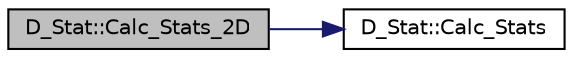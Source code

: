 digraph "D_Stat::Calc_Stats_2D"
{
 // LATEX_PDF_SIZE
  edge [fontname="Helvetica",fontsize="10",labelfontname="Helvetica",labelfontsize="10"];
  node [fontname="Helvetica",fontsize="10",shape=record];
  rankdir="LR";
  Node1 [label="D_Stat::Calc_Stats_2D",height=0.2,width=0.4,color="black", fillcolor="grey75", style="filled", fontcolor="black",tooltip=" "];
  Node1 -> Node2 [color="midnightblue",fontsize="10",style="solid",fontname="Helvetica"];
  Node2 [label="D_Stat::Calc_Stats",height=0.2,width=0.4,color="black", fillcolor="white", style="filled",URL="$class_d___stat.html#a5deeae023646a2bcb13a09dd7b447968",tooltip=" "];
}
